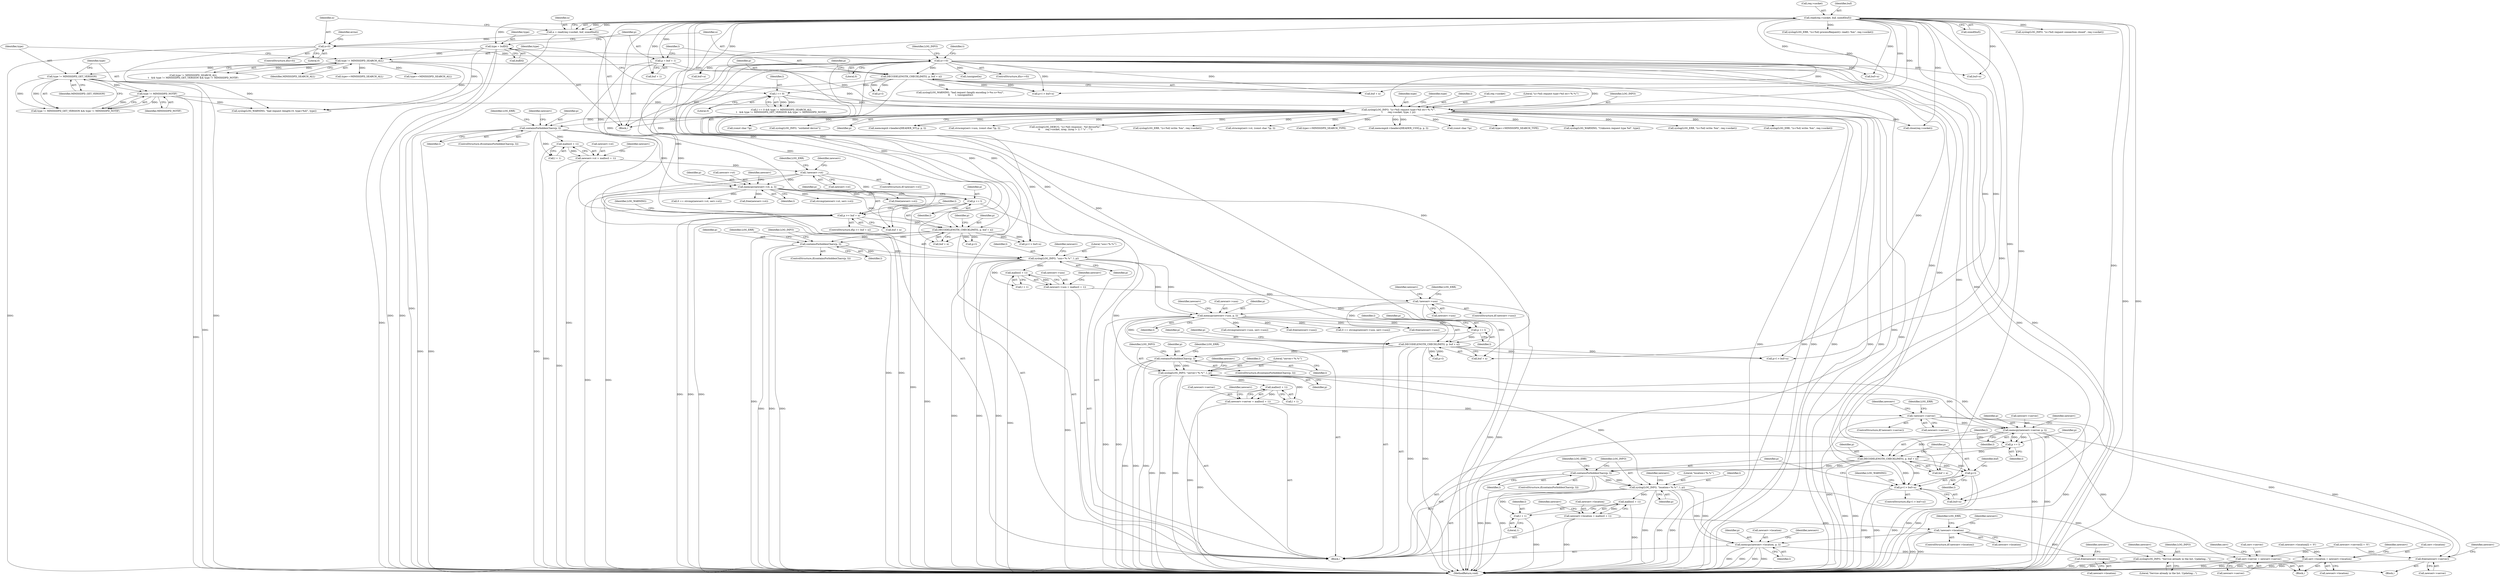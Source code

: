 digraph "0_miniupnp_b238cade9a173c6f751a34acf8ccff838a62aa47@API" {
"1000879" [label="(Call,memcpy(newserv->server, p, l))"];
"1000870" [label="(Call,!newserv->server)"];
"1000861" [label="(Call,newserv->server = malloc(l + 1))"];
"1000865" [label="(Call,malloc(l + 1))"];
"1000856" [label="(Call,syslog(LOG_INFO, \"server='%.*s'\", l, p))"];
"1000789" [label="(Call,syslog(LOG_INFO, \"usn='%.*s'\", l, p))"];
"1000244" [label="(Call,syslog(LOG_INFO, \"(s=%d) request type=%d str='%.*s'\",\n\t       req->socket, type, l, p))"];
"1000141" [label="(Call,read(req->socket, buf, sizeof(buf)))"];
"1000189" [label="(Call,type = buf[0])"];
"1000228" [label="(Call,type != MINISSDPD_SEARCH_ALL)"];
"1000235" [label="(Call,type != MINISSDPD_NOTIF)"];
"1000232" [label="(Call,type != MINISSDPD_GET_VERSION)"];
"1000224" [label="(Call,l == 0)"];
"1000199" [label="(Call,DECODELENGTH_CHECKLIMIT(l, p, buf + n))"];
"1000194" [label="(Call,p = buf + 1)"];
"1000174" [label="(Call,n==0)"];
"1000149" [label="(Call,n<0)"];
"1000139" [label="(Call,n = read(req->socket, buf, sizeof(buf)))"];
"1000781" [label="(Call,containsForbiddenChars(p, l))"];
"1000761" [label="(Call,DECODELENGTH_CHECKLIMIT(l, p, buf + n))"];
"1000734" [label="(Call,memcpy(newserv->st, p, l))"];
"1000725" [label="(Call,!newserv->st)"];
"1000716" [label="(Call,newserv->st = malloc(l + 1))"];
"1000720" [label="(Call,malloc(l + 1))"];
"1000708" [label="(Call,containsForbiddenChars(p, l))"];
"1000751" [label="(Call,p >= buf + n)"];
"1000747" [label="(Call,p += l)"];
"1000848" [label="(Call,containsForbiddenChars(p, l))"];
"1000828" [label="(Call,DECODELENGTH_CHECKLIMIT(l, p, buf + n))"];
"1000812" [label="(Call,memcpy(newserv->usn, p, l))"];
"1000803" [label="(Call,!newserv->usn)"];
"1000794" [label="(Call,newserv->usn = malloc(l + 1))"];
"1000798" [label="(Call,malloc(l + 1))"];
"1000825" [label="(Call,p += l)"];
"1000892" [label="(Call,p += l)"];
"1000895" [label="(Call,DECODELENGTH_CHECKLIMIT(l, p, buf + n))"];
"1000902" [label="(Call,p+l > buf+n)"];
"1000903" [label="(Call,p+l)"];
"1000915" [label="(Call,containsForbiddenChars(p, l))"];
"1000923" [label="(Call,syslog(LOG_INFO, \"location='%.*s'\", l, p))"];
"1000932" [label="(Call,malloc(l + 1))"];
"1000928" [label="(Call,newserv->location = malloc(l + 1))"];
"1000937" [label="(Call,!newserv->location)"];
"1000946" [label="(Call,memcpy(newserv->location, p, l))"];
"1001021" [label="(Call,serv->location = newserv->location)"];
"1001116" [label="(Call,free(newserv->location))"];
"1000933" [label="(Call,l + 1)"];
"1000995" [label="(Call,syslog(LOG_INFO, \"Service already in the list. Updating...\"))"];
"1001010" [label="(Call,serv->server = newserv->server)"];
"1001112" [label="(Call,free(newserv->server))"];
"1000869" [label="(ControlStructure,if(!newserv->server))"];
"1000790" [label="(Identifier,LOG_INFO)"];
"1000780" [label="(ControlStructure,if(containsForbiddenChars(p, l)))"];
"1000150" [label="(Identifier,n)"];
"1000116" [label="(Block,)"];
"1000245" [label="(Identifier,LOG_INFO)"];
"1000191" [label="(Call,buf[0])"];
"1001112" [label="(Call,free(newserv->server))"];
"1000156" [label="(Identifier,errno)"];
"1000707" [label="(ControlStructure,if(containsForbiddenChars(p, l)))"];
"1000816" [label="(Identifier,p)"];
"1000946" [label="(Call,memcpy(newserv->location, p, l))"];
"1000915" [label="(Call,containsForbiddenChars(p, l))"];
"1000250" [label="(Identifier,type)"];
"1000923" [label="(Call,syslog(LOG_INFO, \"location='%.*s'\", l, p))"];
"1000950" [label="(Identifier,p)"];
"1000176" [label="(Literal,0)"];
"1000199" [label="(Call,DECODELENGTH_CHECKLIMIT(l, p, buf + n))"];
"1000232" [label="(Call,type != MINISSDPD_GET_VERSION)"];
"1000179" [label="(Identifier,LOG_INFO)"];
"1000725" [label="(Call,!newserv->st)"];
"1001108" [label="(Call,free(newserv->usn))"];
"1000772" [label="(Call,buf+n)"];
"1000830" [label="(Identifier,p)"];
"1000584" [label="(Call,strncmp(serv->usn, (const char *)p, l))"];
"1000229" [label="(Identifier,type)"];
"1000831" [label="(Call,buf + n)"];
"1000937" [label="(Call,!newserv->location)"];
"1000939" [label="(Identifier,newserv)"];
"1000717" [label="(Call,newserv->st)"];
"1000750" [label="(ControlStructure,if(p >= buf + n))"];
"1000254" [label="(Identifier,type)"];
"1000795" [label="(Call,newserv->usn)"];
"1000998" [label="(Call,free(newserv->st))"];
"1000196" [label="(Call,buf + 1)"];
"1000917" [label="(Identifier,l)"];
"1000239" [label="(Call,syslog(LOG_WARNING, \"bad request (length=0, type=%d)\", type))"];
"1000230" [label="(Identifier,MINISSDPD_SEARCH_ALL)"];
"1000994" [label="(Block,)"];
"1000930" [label="(Identifier,newserv)"];
"1000898" [label="(Call,buf + n)"];
"1000804" [label="(Call,newserv->usn)"];
"1000903" [label="(Call,p+l)"];
"1000892" [label="(Call,p += l)"];
"1000186" [label="(Identifier,t)"];
"1000853" [label="(Identifier,LOG_ERR)"];
"1000860" [label="(Identifier,p)"];
"1000876" [label="(Identifier,LOG_ERR)"];
"1000901" [label="(ControlStructure,if(p+l > buf+n))"];
"1000789" [label="(Call,syslog(LOG_INFO, \"usn='%.*s'\", l, p))"];
"1000726" [label="(Call,newserv->st)"];
"1001029" [label="(Identifier,newserv)"];
"1000716" [label="(Call,newserv->st = malloc(l + 1))"];
"1000817" [label="(Identifier,l)"];
"1000228" [label="(Call,type != MINISSDPD_SEARCH_ALL)"];
"1000794" [label="(Call,newserv->usn = malloc(l + 1))"];
"1000805" [label="(Identifier,newserv)"];
"1001116" [label="(Call,free(newserv->location))"];
"1000657" [label="(Call,syslog(LOG_DEBUG, \"(s=%d) response : %d device%s\",\n\t\t       req->socket, nrep, (nrep > 1) ? \"s\" : \"\"))"];
"1001104" [label="(Call,free(newserv->st))"];
"1000734" [label="(Call,memcpy(newserv->st, p, l))"];
"1000166" [label="(Call,syslog(LOG_ERR, \"(s=%d) processRequest(): read(): %m\", req->socket))"];
"1000847" [label="(ControlStructure,if(containsForbiddenChars(p, l)))"];
"1001092" [label="(Call,syslog(LOG_ERR, \"(s=%d) write: %m\", req->socket))"];
"1000736" [label="(Identifier,newserv)"];
"1001010" [label="(Call,serv->server = newserv->server)"];
"1000814" [label="(Identifier,newserv)"];
"1000895" [label="(Call,DECODELENGTH_CHECKLIMIT(l, p, buf + n))"];
"1000142" [label="(Call,req->socket)"];
"1000863" [label="(Identifier,newserv)"];
"1000793" [label="(Identifier,p)"];
"1000925" [label="(Literal,\"location='%.*s'\")"];
"1000978" [label="(Call,strcmp(newserv->usn, serv->usn))"];
"1000865" [label="(Call,malloc(l + 1))"];
"1000897" [label="(Identifier,p)"];
"1000782" [label="(Identifier,p)"];
"1000148" [label="(ControlStructure,if(n<0))"];
"1000881" [label="(Identifier,newserv)"];
"1000236" [label="(Identifier,type)"];
"1000904" [label="(Identifier,p)"];
"1000140" [label="(Identifier,n)"];
"1000835" [label="(Call,p+l > buf+n)"];
"1001019" [label="(Identifier,serv)"];
"1000761" [label="(Call,DECODELENGTH_CHECKLIMIT(l, p, buf + n))"];
"1000902" [label="(Call,p+l > buf+n)"];
"1001000" [label="(Identifier,newserv)"];
"1000709" [label="(Identifier,p)"];
"1000862" [label="(Call,newserv->server)"];
"1000569" [label="(Call,strncmp(serv->st, (const char *)p, l))"];
"1000174" [label="(Call,n==0)"];
"1000149" [label="(Call,n<0)"];
"1000363" [label="(Call,type==MINISSDPD_SEARCH_TYPE)"];
"1000916" [label="(Identifier,p)"];
"1001014" [label="(Call,newserv->server)"];
"1000385" [label="(Call,memcmp(d->headers[HEADER_USN].p, p, l))"];
"1000190" [label="(Identifier,type)"];
"1000731" [label="(Identifier,LOG_ERR)"];
"1000769" [label="(Call,p+l)"];
"1000141" [label="(Call,read(req->socket, buf, sizeof(buf)))"];
"1000752" [label="(Identifier,p)"];
"1000588" [label="(Call,(const char *)p)"];
"1000233" [label="(Identifier,type)"];
"1000826" [label="(Identifier,p)"];
"1000933" [label="(Call,l + 1)"];
"1000151" [label="(Literal,0)"];
"1000770" [label="(Identifier,p)"];
"1000139" [label="(Call,n = read(req->socket, buf, sizeof(buf)))"];
"1000244" [label="(Call,syslog(LOG_INFO, \"(s=%d) request type=%d str='%.*s'\",\n\t       req->socket, type, l, p))"];
"1000235" [label="(Call,type != MINISSDPD_NOTIF)"];
"1000207" [label="(Call,p+l)"];
"1000237" [label="(Identifier,MINISSDPD_NOTIF)"];
"1000743" [label="(Identifier,newserv)"];
"1000906" [label="(Call,buf+n)"];
"1000905" [label="(Identifier,l)"];
"1000231" [label="(Call,type != MINISSDPD_GET_VERSION && type != MINISSDPD_NOTIF)"];
"1000251" [label="(Identifier,l)"];
"1000948" [label="(Identifier,newserv)"];
"1001117" [label="(Call,newserv->location)"];
"1000762" [label="(Identifier,l)"];
"1000224" [label="(Call,l == 0)"];
"1000739" [label="(Identifier,l)"];
"1000872" [label="(Identifier,newserv)"];
"1000792" [label="(Identifier,l)"];
"1000812" [label="(Call,memcpy(newserv->usn, p, l))"];
"1001025" [label="(Call,newserv->location)"];
"1000934" [label="(Identifier,l)"];
"1000225" [label="(Identifier,l)"];
"1000947" [label="(Call,newserv->location)"];
"1000753" [label="(Call,buf + n)"];
"1000201" [label="(Identifier,p)"];
"1000850" [label="(Identifier,l)"];
"1000708" [label="(Call,containsForbiddenChars(p, l))"];
"1000786" [label="(Identifier,LOG_ERR)"];
"1000825" [label="(Call,p += l)"];
"1000907" [label="(Identifier,buf)"];
"1000727" [label="(Identifier,newserv)"];
"1000798" [label="(Call,malloc(l + 1))"];
"1000395" [label="(Call,type==MINISSDPD_SEARCH_ALL)"];
"1001021" [label="(Call,serv->location = newserv->location)"];
"1000189" [label="(Call,type = buf[0])"];
"1000247" [label="(Call,req->socket)"];
"1000827" [label="(Identifier,l)"];
"1000828" [label="(Call,DECODELENGTH_CHECKLIMIT(l, p, buf + n))"];
"1000861" [label="(Call,newserv->server = malloc(l + 1))"];
"1000938" [label="(Call,newserv->location)"];
"1000200" [label="(Identifier,l)"];
"1000713" [label="(Identifier,LOG_ERR)"];
"1000926" [label="(Identifier,l)"];
"1000849" [label="(Identifier,p)"];
"1000888" [label="(Identifier,newserv)"];
"1000564" [label="(Call,type==MINISSDPD_SEARCH_TYPE)"];
"1001075" [label="(Call,syslog(LOG_WARNING, \"Unknown request type %d\", type))"];
"1000206" [label="(Call,p+l > buf+n)"];
"1000783" [label="(Identifier,l)"];
"1001118" [label="(Identifier,newserv)"];
"1000738" [label="(Identifier,p)"];
"1000927" [label="(Identifier,p)"];
"1001121" [label="(Identifier,newserv)"];
"1000195" [label="(Identifier,p)"];
"1000871" [label="(Call,newserv->server)"];
"1000987" [label="(Call,strcmp(newserv->st, serv->st))"];
"1000866" [label="(Call,l + 1)"];
"1000932" [label="(Call,malloc(l + 1))"];
"1000896" [label="(Identifier,l)"];
"1000218" [label="(Call,(unsigned)n)"];
"1000758" [label="(Identifier,LOG_WARNING)"];
"1001002" [label="(Call,free(newserv->usn))"];
"1000796" [label="(Identifier,newserv)"];
"1000223" [label="(Call,l == 0 && type != MINISSDPD_SEARCH_ALL\n\t   && type != MINISSDPD_GET_VERSION && type != MINISSDPD_NOTIF)"];
"1000995" [label="(Call,syslog(LOG_INFO, \"Service already in the list. Updating...\"))"];
"1000791" [label="(Literal,\"usn='%.*s'\")"];
"1000799" [label="(Call,l + 1)"];
"1000234" [label="(Identifier,MINISSDPD_GET_VERSION)"];
"1000202" [label="(Call,buf + n)"];
"1000592" [label="(Call,type==MINISSDPD_SEARCH_ALL)"];
"1000914" [label="(ControlStructure,if(containsForbiddenChars(p, l)))"];
"1000920" [label="(Identifier,LOG_ERR)"];
"1000883" [label="(Identifier,p)"];
"1000246" [label="(Literal,\"(s=%d) request type=%d str='%.*s'\")"];
"1000936" [label="(ControlStructure,if(!newserv->location))"];
"1001022" [label="(Call,serv->location)"];
"1000839" [label="(Call,buf+n)"];
"1000768" [label="(Call,p+l > buf+n)"];
"1000809" [label="(Identifier,LOG_ERR)"];
"1000146" [label="(Call,sizeof(buf))"];
"1000781" [label="(Call,containsForbiddenChars(p, l))"];
"1000976" [label="(Call,0 == strcmp(newserv->usn, serv->usn))"];
"1000911" [label="(Identifier,LOG_WARNING)"];
"1001125" [label="(Call,close(req->socket))"];
"1000749" [label="(Identifier,l)"];
"1000821" [label="(Identifier,newserv)"];
"1001103" [label="(Block,)"];
"1000175" [label="(Identifier,n)"];
"1000894" [label="(Identifier,l)"];
"1000720" [label="(Call,malloc(l + 1))"];
"1000870" [label="(Call,!newserv->server)"];
"1000813" [label="(Call,newserv->usn)"];
"1001061" [label="(Call,syslog(LOG_ERR, \"(s=%d) write: %m\", req->socket))"];
"1000194" [label="(Call,p = buf + 1)"];
"1000803" [label="(Call,!newserv->usn)"];
"1000880" [label="(Call,newserv->server)"];
"1000924" [label="(Identifier,LOG_INFO)"];
"1000848" [label="(Call,containsForbiddenChars(p, l))"];
"1000751" [label="(Call,p >= buf + n)"];
"1000214" [label="(Call,syslog(LOG_WARNING, \"bad request (length encoding l=%u n=%u)\",\n \t\t       l, (unsigned)n))"];
"1000747" [label="(Call,p += l)"];
"1000724" [label="(ControlStructure,if(!newserv->st))"];
"1000836" [label="(Call,p+l)"];
"1000935" [label="(Literal,1)"];
"1000884" [label="(Identifier,l)"];
"1000955" [label="(Identifier,newserv)"];
"1000859" [label="(Identifier,l)"];
"1000893" [label="(Identifier,p)"];
"1000802" [label="(ControlStructure,if(!newserv->usn))"];
"1000879" [label="(Call,memcpy(newserv->server, p, l))"];
"1000857" [label="(Identifier,LOG_INFO)"];
"1000210" [label="(Call,buf+n)"];
"1000763" [label="(Identifier,p)"];
"1000928" [label="(Call,newserv->location = malloc(l + 1))"];
"1000858" [label="(Literal,\"server='%.*s'\")"];
"1000943" [label="(Identifier,LOG_ERR)"];
"1000289" [label="(Call,syslog(LOG_ERR, \"(s=%d) write: %m\", req->socket))"];
"1000748" [label="(Identifier,p)"];
"1000951" [label="(Identifier,l)"];
"1000178" [label="(Call,syslog(LOG_INFO, \"(s=%d) request connection closed\", req->socket))"];
"1000885" [label="(Call,newserv->server[l] = '\0')"];
"1000721" [label="(Call,l + 1)"];
"1000929" [label="(Call,newserv->location)"];
"1001011" [label="(Call,serv->server)"];
"1000173" [label="(ControlStructure,if(n==0))"];
"1001136" [label="(MethodReturn,void)"];
"1000208" [label="(Identifier,p)"];
"1000735" [label="(Call,newserv->st)"];
"1000829" [label="(Identifier,l)"];
"1000952" [label="(Call,newserv->location[l] = '\0')"];
"1001113" [label="(Call,newserv->server)"];
"1000227" [label="(Call,type != MINISSDPD_SEARCH_ALL\n\t   && type != MINISSDPD_GET_VERSION && type != MINISSDPD_NOTIF)"];
"1000573" [label="(Call,(const char *)p)"];
"1000985" [label="(Call,0 == strcmp(newserv->st, serv->st))"];
"1000145" [label="(Identifier,buf)"];
"1000319" [label="(Call,syslog(LOG_INFO, \"outdated device\"))"];
"1000252" [label="(Identifier,p)"];
"1000710" [label="(Identifier,l)"];
"1000718" [label="(Identifier,newserv)"];
"1000997" [label="(Literal,\"Service already in the list. Updating...\")"];
"1000996" [label="(Identifier,LOG_INFO)"];
"1000837" [label="(Identifier,p)"];
"1000226" [label="(Literal,0)"];
"1000764" [label="(Call,buf + n)"];
"1000368" [label="(Call,memcmp(d->headers[HEADER_NT].p, p, l))"];
"1000856" [label="(Call,syslog(LOG_INFO, \"server='%.*s'\", l, p))"];
"1000255" [label="(Block,)"];
"1000879" -> "1000255"  [label="AST: "];
"1000879" -> "1000884"  [label="CFG: "];
"1000880" -> "1000879"  [label="AST: "];
"1000883" -> "1000879"  [label="AST: "];
"1000884" -> "1000879"  [label="AST: "];
"1000888" -> "1000879"  [label="CFG: "];
"1000879" -> "1001136"  [label="DDG: "];
"1000879" -> "1001136"  [label="DDG: "];
"1000870" -> "1000879"  [label="DDG: "];
"1000856" -> "1000879"  [label="DDG: "];
"1000856" -> "1000879"  [label="DDG: "];
"1000879" -> "1000892"  [label="DDG: "];
"1000879" -> "1000892"  [label="DDG: "];
"1000879" -> "1000895"  [label="DDG: "];
"1000879" -> "1001010"  [label="DDG: "];
"1000879" -> "1001112"  [label="DDG: "];
"1000870" -> "1000869"  [label="AST: "];
"1000870" -> "1000871"  [label="CFG: "];
"1000871" -> "1000870"  [label="AST: "];
"1000876" -> "1000870"  [label="CFG: "];
"1000881" -> "1000870"  [label="CFG: "];
"1000870" -> "1001136"  [label="DDG: "];
"1000870" -> "1001136"  [label="DDG: "];
"1000861" -> "1000870"  [label="DDG: "];
"1000870" -> "1001112"  [label="DDG: "];
"1000861" -> "1000255"  [label="AST: "];
"1000861" -> "1000865"  [label="CFG: "];
"1000862" -> "1000861"  [label="AST: "];
"1000865" -> "1000861"  [label="AST: "];
"1000872" -> "1000861"  [label="CFG: "];
"1000861" -> "1001136"  [label="DDG: "];
"1000865" -> "1000861"  [label="DDG: "];
"1000865" -> "1000866"  [label="CFG: "];
"1000866" -> "1000865"  [label="AST: "];
"1000865" -> "1001136"  [label="DDG: "];
"1000856" -> "1000865"  [label="DDG: "];
"1000856" -> "1000255"  [label="AST: "];
"1000856" -> "1000860"  [label="CFG: "];
"1000857" -> "1000856"  [label="AST: "];
"1000858" -> "1000856"  [label="AST: "];
"1000859" -> "1000856"  [label="AST: "];
"1000860" -> "1000856"  [label="AST: "];
"1000863" -> "1000856"  [label="CFG: "];
"1000856" -> "1001136"  [label="DDG: "];
"1000856" -> "1001136"  [label="DDG: "];
"1000856" -> "1001136"  [label="DDG: "];
"1000789" -> "1000856"  [label="DDG: "];
"1000848" -> "1000856"  [label="DDG: "];
"1000848" -> "1000856"  [label="DDG: "];
"1000856" -> "1000866"  [label="DDG: "];
"1000856" -> "1000923"  [label="DDG: "];
"1000789" -> "1000255"  [label="AST: "];
"1000789" -> "1000793"  [label="CFG: "];
"1000790" -> "1000789"  [label="AST: "];
"1000791" -> "1000789"  [label="AST: "];
"1000792" -> "1000789"  [label="AST: "];
"1000793" -> "1000789"  [label="AST: "];
"1000796" -> "1000789"  [label="CFG: "];
"1000789" -> "1001136"  [label="DDG: "];
"1000789" -> "1001136"  [label="DDG: "];
"1000789" -> "1001136"  [label="DDG: "];
"1000244" -> "1000789"  [label="DDG: "];
"1000781" -> "1000789"  [label="DDG: "];
"1000781" -> "1000789"  [label="DDG: "];
"1000789" -> "1000798"  [label="DDG: "];
"1000789" -> "1000799"  [label="DDG: "];
"1000789" -> "1000812"  [label="DDG: "];
"1000789" -> "1000812"  [label="DDG: "];
"1000244" -> "1000116"  [label="AST: "];
"1000244" -> "1000252"  [label="CFG: "];
"1000245" -> "1000244"  [label="AST: "];
"1000246" -> "1000244"  [label="AST: "];
"1000247" -> "1000244"  [label="AST: "];
"1000250" -> "1000244"  [label="AST: "];
"1000251" -> "1000244"  [label="AST: "];
"1000252" -> "1000244"  [label="AST: "];
"1000254" -> "1000244"  [label="CFG: "];
"1000244" -> "1001136"  [label="DDG: "];
"1000244" -> "1001136"  [label="DDG: "];
"1000244" -> "1001136"  [label="DDG: "];
"1000244" -> "1001136"  [label="DDG: "];
"1000244" -> "1001136"  [label="DDG: "];
"1000244" -> "1001136"  [label="DDG: "];
"1000141" -> "1000244"  [label="DDG: "];
"1000189" -> "1000244"  [label="DDG: "];
"1000228" -> "1000244"  [label="DDG: "];
"1000235" -> "1000244"  [label="DDG: "];
"1000232" -> "1000244"  [label="DDG: "];
"1000224" -> "1000244"  [label="DDG: "];
"1000199" -> "1000244"  [label="DDG: "];
"1000244" -> "1000289"  [label="DDG: "];
"1000244" -> "1000319"  [label="DDG: "];
"1000244" -> "1000363"  [label="DDG: "];
"1000244" -> "1000368"  [label="DDG: "];
"1000244" -> "1000368"  [label="DDG: "];
"1000244" -> "1000385"  [label="DDG: "];
"1000244" -> "1000385"  [label="DDG: "];
"1000244" -> "1000564"  [label="DDG: "];
"1000244" -> "1000573"  [label="DDG: "];
"1000244" -> "1000569"  [label="DDG: "];
"1000244" -> "1000588"  [label="DDG: "];
"1000244" -> "1000584"  [label="DDG: "];
"1000244" -> "1000657"  [label="DDG: "];
"1000244" -> "1000708"  [label="DDG: "];
"1000244" -> "1000708"  [label="DDG: "];
"1000244" -> "1001061"  [label="DDG: "];
"1000244" -> "1001075"  [label="DDG: "];
"1000244" -> "1001092"  [label="DDG: "];
"1000244" -> "1001125"  [label="DDG: "];
"1000141" -> "1000139"  [label="AST: "];
"1000141" -> "1000146"  [label="CFG: "];
"1000142" -> "1000141"  [label="AST: "];
"1000145" -> "1000141"  [label="AST: "];
"1000146" -> "1000141"  [label="AST: "];
"1000139" -> "1000141"  [label="CFG: "];
"1000141" -> "1001136"  [label="DDG: "];
"1000141" -> "1001136"  [label="DDG: "];
"1000141" -> "1000139"  [label="DDG: "];
"1000141" -> "1000139"  [label="DDG: "];
"1000141" -> "1000166"  [label="DDG: "];
"1000141" -> "1000178"  [label="DDG: "];
"1000141" -> "1000189"  [label="DDG: "];
"1000141" -> "1000194"  [label="DDG: "];
"1000141" -> "1000196"  [label="DDG: "];
"1000141" -> "1000199"  [label="DDG: "];
"1000141" -> "1000202"  [label="DDG: "];
"1000141" -> "1000206"  [label="DDG: "];
"1000141" -> "1000210"  [label="DDG: "];
"1000141" -> "1000751"  [label="DDG: "];
"1000141" -> "1000753"  [label="DDG: "];
"1000141" -> "1000761"  [label="DDG: "];
"1000141" -> "1000764"  [label="DDG: "];
"1000141" -> "1000768"  [label="DDG: "];
"1000141" -> "1000772"  [label="DDG: "];
"1000141" -> "1000828"  [label="DDG: "];
"1000141" -> "1000831"  [label="DDG: "];
"1000141" -> "1000835"  [label="DDG: "];
"1000141" -> "1000839"  [label="DDG: "];
"1000141" -> "1000895"  [label="DDG: "];
"1000141" -> "1000898"  [label="DDG: "];
"1000141" -> "1000902"  [label="DDG: "];
"1000141" -> "1000906"  [label="DDG: "];
"1000141" -> "1001125"  [label="DDG: "];
"1000189" -> "1000116"  [label="AST: "];
"1000189" -> "1000191"  [label="CFG: "];
"1000190" -> "1000189"  [label="AST: "];
"1000191" -> "1000189"  [label="AST: "];
"1000195" -> "1000189"  [label="CFG: "];
"1000189" -> "1001136"  [label="DDG: "];
"1000189" -> "1001136"  [label="DDG: "];
"1000189" -> "1000228"  [label="DDG: "];
"1000189" -> "1000239"  [label="DDG: "];
"1000228" -> "1000227"  [label="AST: "];
"1000228" -> "1000230"  [label="CFG: "];
"1000229" -> "1000228"  [label="AST: "];
"1000230" -> "1000228"  [label="AST: "];
"1000233" -> "1000228"  [label="CFG: "];
"1000227" -> "1000228"  [label="CFG: "];
"1000228" -> "1001136"  [label="DDG: "];
"1000228" -> "1000227"  [label="DDG: "];
"1000228" -> "1000227"  [label="DDG: "];
"1000228" -> "1000232"  [label="DDG: "];
"1000228" -> "1000239"  [label="DDG: "];
"1000228" -> "1000395"  [label="DDG: "];
"1000228" -> "1000592"  [label="DDG: "];
"1000235" -> "1000231"  [label="AST: "];
"1000235" -> "1000237"  [label="CFG: "];
"1000236" -> "1000235"  [label="AST: "];
"1000237" -> "1000235"  [label="AST: "];
"1000231" -> "1000235"  [label="CFG: "];
"1000235" -> "1001136"  [label="DDG: "];
"1000235" -> "1000231"  [label="DDG: "];
"1000235" -> "1000231"  [label="DDG: "];
"1000232" -> "1000235"  [label="DDG: "];
"1000235" -> "1000239"  [label="DDG: "];
"1000232" -> "1000231"  [label="AST: "];
"1000232" -> "1000234"  [label="CFG: "];
"1000233" -> "1000232"  [label="AST: "];
"1000234" -> "1000232"  [label="AST: "];
"1000236" -> "1000232"  [label="CFG: "];
"1000231" -> "1000232"  [label="CFG: "];
"1000232" -> "1001136"  [label="DDG: "];
"1000232" -> "1000231"  [label="DDG: "];
"1000232" -> "1000231"  [label="DDG: "];
"1000232" -> "1000239"  [label="DDG: "];
"1000224" -> "1000223"  [label="AST: "];
"1000224" -> "1000226"  [label="CFG: "];
"1000225" -> "1000224"  [label="AST: "];
"1000226" -> "1000224"  [label="AST: "];
"1000229" -> "1000224"  [label="CFG: "];
"1000223" -> "1000224"  [label="CFG: "];
"1000224" -> "1001136"  [label="DDG: "];
"1000224" -> "1000223"  [label="DDG: "];
"1000224" -> "1000223"  [label="DDG: "];
"1000199" -> "1000224"  [label="DDG: "];
"1000199" -> "1000116"  [label="AST: "];
"1000199" -> "1000202"  [label="CFG: "];
"1000200" -> "1000199"  [label="AST: "];
"1000201" -> "1000199"  [label="AST: "];
"1000202" -> "1000199"  [label="AST: "];
"1000208" -> "1000199"  [label="CFG: "];
"1000199" -> "1001136"  [label="DDG: "];
"1000199" -> "1001136"  [label="DDG: "];
"1000194" -> "1000199"  [label="DDG: "];
"1000174" -> "1000199"  [label="DDG: "];
"1000199" -> "1000206"  [label="DDG: "];
"1000199" -> "1000206"  [label="DDG: "];
"1000199" -> "1000207"  [label="DDG: "];
"1000199" -> "1000207"  [label="DDG: "];
"1000199" -> "1000214"  [label="DDG: "];
"1000194" -> "1000116"  [label="AST: "];
"1000194" -> "1000196"  [label="CFG: "];
"1000195" -> "1000194"  [label="AST: "];
"1000196" -> "1000194"  [label="AST: "];
"1000200" -> "1000194"  [label="CFG: "];
"1000194" -> "1001136"  [label="DDG: "];
"1000174" -> "1000173"  [label="AST: "];
"1000174" -> "1000176"  [label="CFG: "];
"1000175" -> "1000174"  [label="AST: "];
"1000176" -> "1000174"  [label="AST: "];
"1000179" -> "1000174"  [label="CFG: "];
"1000186" -> "1000174"  [label="CFG: "];
"1000174" -> "1001136"  [label="DDG: "];
"1000174" -> "1001136"  [label="DDG: "];
"1000149" -> "1000174"  [label="DDG: "];
"1000174" -> "1000202"  [label="DDG: "];
"1000174" -> "1000206"  [label="DDG: "];
"1000174" -> "1000210"  [label="DDG: "];
"1000174" -> "1000218"  [label="DDG: "];
"1000174" -> "1000751"  [label="DDG: "];
"1000174" -> "1000753"  [label="DDG: "];
"1000174" -> "1000761"  [label="DDG: "];
"1000174" -> "1000764"  [label="DDG: "];
"1000174" -> "1000768"  [label="DDG: "];
"1000174" -> "1000772"  [label="DDG: "];
"1000174" -> "1000828"  [label="DDG: "];
"1000174" -> "1000831"  [label="DDG: "];
"1000174" -> "1000835"  [label="DDG: "];
"1000174" -> "1000839"  [label="DDG: "];
"1000174" -> "1000895"  [label="DDG: "];
"1000174" -> "1000898"  [label="DDG: "];
"1000174" -> "1000902"  [label="DDG: "];
"1000174" -> "1000906"  [label="DDG: "];
"1000149" -> "1000148"  [label="AST: "];
"1000149" -> "1000151"  [label="CFG: "];
"1000150" -> "1000149"  [label="AST: "];
"1000151" -> "1000149"  [label="AST: "];
"1000156" -> "1000149"  [label="CFG: "];
"1000175" -> "1000149"  [label="CFG: "];
"1000149" -> "1001136"  [label="DDG: "];
"1000149" -> "1001136"  [label="DDG: "];
"1000139" -> "1000149"  [label="DDG: "];
"1000139" -> "1000116"  [label="AST: "];
"1000140" -> "1000139"  [label="AST: "];
"1000150" -> "1000139"  [label="CFG: "];
"1000139" -> "1001136"  [label="DDG: "];
"1000781" -> "1000780"  [label="AST: "];
"1000781" -> "1000783"  [label="CFG: "];
"1000782" -> "1000781"  [label="AST: "];
"1000783" -> "1000781"  [label="AST: "];
"1000786" -> "1000781"  [label="CFG: "];
"1000790" -> "1000781"  [label="CFG: "];
"1000781" -> "1001136"  [label="DDG: "];
"1000781" -> "1001136"  [label="DDG: "];
"1000781" -> "1001136"  [label="DDG: "];
"1000761" -> "1000781"  [label="DDG: "];
"1000761" -> "1000781"  [label="DDG: "];
"1000761" -> "1000255"  [label="AST: "];
"1000761" -> "1000764"  [label="CFG: "];
"1000762" -> "1000761"  [label="AST: "];
"1000763" -> "1000761"  [label="AST: "];
"1000764" -> "1000761"  [label="AST: "];
"1000770" -> "1000761"  [label="CFG: "];
"1000761" -> "1001136"  [label="DDG: "];
"1000761" -> "1001136"  [label="DDG: "];
"1000734" -> "1000761"  [label="DDG: "];
"1000751" -> "1000761"  [label="DDG: "];
"1000761" -> "1000768"  [label="DDG: "];
"1000761" -> "1000768"  [label="DDG: "];
"1000761" -> "1000769"  [label="DDG: "];
"1000761" -> "1000769"  [label="DDG: "];
"1000734" -> "1000255"  [label="AST: "];
"1000734" -> "1000739"  [label="CFG: "];
"1000735" -> "1000734"  [label="AST: "];
"1000738" -> "1000734"  [label="AST: "];
"1000739" -> "1000734"  [label="AST: "];
"1000743" -> "1000734"  [label="CFG: "];
"1000734" -> "1001136"  [label="DDG: "];
"1000734" -> "1001136"  [label="DDG: "];
"1000725" -> "1000734"  [label="DDG: "];
"1000708" -> "1000734"  [label="DDG: "];
"1000708" -> "1000734"  [label="DDG: "];
"1000734" -> "1000747"  [label="DDG: "];
"1000734" -> "1000747"  [label="DDG: "];
"1000734" -> "1000985"  [label="DDG: "];
"1000734" -> "1000987"  [label="DDG: "];
"1000734" -> "1000998"  [label="DDG: "];
"1000734" -> "1001104"  [label="DDG: "];
"1000725" -> "1000724"  [label="AST: "];
"1000725" -> "1000726"  [label="CFG: "];
"1000726" -> "1000725"  [label="AST: "];
"1000731" -> "1000725"  [label="CFG: "];
"1000736" -> "1000725"  [label="CFG: "];
"1000725" -> "1001136"  [label="DDG: "];
"1000725" -> "1001136"  [label="DDG: "];
"1000716" -> "1000725"  [label="DDG: "];
"1000725" -> "1001104"  [label="DDG: "];
"1000716" -> "1000255"  [label="AST: "];
"1000716" -> "1000720"  [label="CFG: "];
"1000717" -> "1000716"  [label="AST: "];
"1000720" -> "1000716"  [label="AST: "];
"1000727" -> "1000716"  [label="CFG: "];
"1000716" -> "1001136"  [label="DDG: "];
"1000720" -> "1000716"  [label="DDG: "];
"1000720" -> "1000721"  [label="CFG: "];
"1000721" -> "1000720"  [label="AST: "];
"1000720" -> "1001136"  [label="DDG: "];
"1000708" -> "1000720"  [label="DDG: "];
"1000708" -> "1000707"  [label="AST: "];
"1000708" -> "1000710"  [label="CFG: "];
"1000709" -> "1000708"  [label="AST: "];
"1000710" -> "1000708"  [label="AST: "];
"1000713" -> "1000708"  [label="CFG: "];
"1000718" -> "1000708"  [label="CFG: "];
"1000708" -> "1001136"  [label="DDG: "];
"1000708" -> "1001136"  [label="DDG: "];
"1000708" -> "1001136"  [label="DDG: "];
"1000708" -> "1000721"  [label="DDG: "];
"1000751" -> "1000750"  [label="AST: "];
"1000751" -> "1000753"  [label="CFG: "];
"1000752" -> "1000751"  [label="AST: "];
"1000753" -> "1000751"  [label="AST: "];
"1000758" -> "1000751"  [label="CFG: "];
"1000762" -> "1000751"  [label="CFG: "];
"1000751" -> "1001136"  [label="DDG: "];
"1000751" -> "1001136"  [label="DDG: "];
"1000751" -> "1001136"  [label="DDG: "];
"1000747" -> "1000751"  [label="DDG: "];
"1000747" -> "1000255"  [label="AST: "];
"1000747" -> "1000749"  [label="CFG: "];
"1000748" -> "1000747"  [label="AST: "];
"1000749" -> "1000747"  [label="AST: "];
"1000752" -> "1000747"  [label="CFG: "];
"1000747" -> "1001136"  [label="DDG: "];
"1000848" -> "1000847"  [label="AST: "];
"1000848" -> "1000850"  [label="CFG: "];
"1000849" -> "1000848"  [label="AST: "];
"1000850" -> "1000848"  [label="AST: "];
"1000853" -> "1000848"  [label="CFG: "];
"1000857" -> "1000848"  [label="CFG: "];
"1000848" -> "1001136"  [label="DDG: "];
"1000848" -> "1001136"  [label="DDG: "];
"1000848" -> "1001136"  [label="DDG: "];
"1000828" -> "1000848"  [label="DDG: "];
"1000828" -> "1000848"  [label="DDG: "];
"1000828" -> "1000255"  [label="AST: "];
"1000828" -> "1000831"  [label="CFG: "];
"1000829" -> "1000828"  [label="AST: "];
"1000830" -> "1000828"  [label="AST: "];
"1000831" -> "1000828"  [label="AST: "];
"1000837" -> "1000828"  [label="CFG: "];
"1000828" -> "1001136"  [label="DDG: "];
"1000828" -> "1001136"  [label="DDG: "];
"1000812" -> "1000828"  [label="DDG: "];
"1000825" -> "1000828"  [label="DDG: "];
"1000828" -> "1000835"  [label="DDG: "];
"1000828" -> "1000835"  [label="DDG: "];
"1000828" -> "1000836"  [label="DDG: "];
"1000828" -> "1000836"  [label="DDG: "];
"1000812" -> "1000255"  [label="AST: "];
"1000812" -> "1000817"  [label="CFG: "];
"1000813" -> "1000812"  [label="AST: "];
"1000816" -> "1000812"  [label="AST: "];
"1000817" -> "1000812"  [label="AST: "];
"1000821" -> "1000812"  [label="CFG: "];
"1000812" -> "1001136"  [label="DDG: "];
"1000812" -> "1001136"  [label="DDG: "];
"1000803" -> "1000812"  [label="DDG: "];
"1000812" -> "1000825"  [label="DDG: "];
"1000812" -> "1000825"  [label="DDG: "];
"1000812" -> "1000976"  [label="DDG: "];
"1000812" -> "1000978"  [label="DDG: "];
"1000812" -> "1001002"  [label="DDG: "];
"1000812" -> "1001108"  [label="DDG: "];
"1000803" -> "1000802"  [label="AST: "];
"1000803" -> "1000804"  [label="CFG: "];
"1000804" -> "1000803"  [label="AST: "];
"1000809" -> "1000803"  [label="CFG: "];
"1000814" -> "1000803"  [label="CFG: "];
"1000803" -> "1001136"  [label="DDG: "];
"1000803" -> "1001136"  [label="DDG: "];
"1000794" -> "1000803"  [label="DDG: "];
"1000803" -> "1001108"  [label="DDG: "];
"1000794" -> "1000255"  [label="AST: "];
"1000794" -> "1000798"  [label="CFG: "];
"1000795" -> "1000794"  [label="AST: "];
"1000798" -> "1000794"  [label="AST: "];
"1000805" -> "1000794"  [label="CFG: "];
"1000794" -> "1001136"  [label="DDG: "];
"1000798" -> "1000794"  [label="DDG: "];
"1000798" -> "1000799"  [label="CFG: "];
"1000799" -> "1000798"  [label="AST: "];
"1000798" -> "1001136"  [label="DDG: "];
"1000825" -> "1000255"  [label="AST: "];
"1000825" -> "1000827"  [label="CFG: "];
"1000826" -> "1000825"  [label="AST: "];
"1000827" -> "1000825"  [label="AST: "];
"1000829" -> "1000825"  [label="CFG: "];
"1000892" -> "1000255"  [label="AST: "];
"1000892" -> "1000894"  [label="CFG: "];
"1000893" -> "1000892"  [label="AST: "];
"1000894" -> "1000892"  [label="AST: "];
"1000896" -> "1000892"  [label="CFG: "];
"1000892" -> "1000895"  [label="DDG: "];
"1000895" -> "1000255"  [label="AST: "];
"1000895" -> "1000898"  [label="CFG: "];
"1000896" -> "1000895"  [label="AST: "];
"1000897" -> "1000895"  [label="AST: "];
"1000898" -> "1000895"  [label="AST: "];
"1000904" -> "1000895"  [label="CFG: "];
"1000895" -> "1001136"  [label="DDG: "];
"1000895" -> "1001136"  [label="DDG: "];
"1000895" -> "1000902"  [label="DDG: "];
"1000895" -> "1000902"  [label="DDG: "];
"1000895" -> "1000903"  [label="DDG: "];
"1000895" -> "1000903"  [label="DDG: "];
"1000895" -> "1000915"  [label="DDG: "];
"1000895" -> "1000915"  [label="DDG: "];
"1000902" -> "1000901"  [label="AST: "];
"1000902" -> "1000906"  [label="CFG: "];
"1000903" -> "1000902"  [label="AST: "];
"1000906" -> "1000902"  [label="AST: "];
"1000911" -> "1000902"  [label="CFG: "];
"1000916" -> "1000902"  [label="CFG: "];
"1000902" -> "1001136"  [label="DDG: "];
"1000902" -> "1001136"  [label="DDG: "];
"1000902" -> "1001136"  [label="DDG: "];
"1000903" -> "1000905"  [label="CFG: "];
"1000904" -> "1000903"  [label="AST: "];
"1000905" -> "1000903"  [label="AST: "];
"1000907" -> "1000903"  [label="CFG: "];
"1000903" -> "1001136"  [label="DDG: "];
"1000903" -> "1001136"  [label="DDG: "];
"1000915" -> "1000914"  [label="AST: "];
"1000915" -> "1000917"  [label="CFG: "];
"1000916" -> "1000915"  [label="AST: "];
"1000917" -> "1000915"  [label="AST: "];
"1000920" -> "1000915"  [label="CFG: "];
"1000924" -> "1000915"  [label="CFG: "];
"1000915" -> "1001136"  [label="DDG: "];
"1000915" -> "1001136"  [label="DDG: "];
"1000915" -> "1001136"  [label="DDG: "];
"1000915" -> "1000923"  [label="DDG: "];
"1000915" -> "1000923"  [label="DDG: "];
"1000923" -> "1000255"  [label="AST: "];
"1000923" -> "1000927"  [label="CFG: "];
"1000924" -> "1000923"  [label="AST: "];
"1000925" -> "1000923"  [label="AST: "];
"1000926" -> "1000923"  [label="AST: "];
"1000927" -> "1000923"  [label="AST: "];
"1000930" -> "1000923"  [label="CFG: "];
"1000923" -> "1001136"  [label="DDG: "];
"1000923" -> "1001136"  [label="DDG: "];
"1000923" -> "1001136"  [label="DDG: "];
"1000923" -> "1000932"  [label="DDG: "];
"1000923" -> "1000933"  [label="DDG: "];
"1000923" -> "1000946"  [label="DDG: "];
"1000923" -> "1000946"  [label="DDG: "];
"1000923" -> "1000995"  [label="DDG: "];
"1000932" -> "1000928"  [label="AST: "];
"1000932" -> "1000933"  [label="CFG: "];
"1000933" -> "1000932"  [label="AST: "];
"1000928" -> "1000932"  [label="CFG: "];
"1000932" -> "1001136"  [label="DDG: "];
"1000932" -> "1000928"  [label="DDG: "];
"1000928" -> "1000255"  [label="AST: "];
"1000929" -> "1000928"  [label="AST: "];
"1000939" -> "1000928"  [label="CFG: "];
"1000928" -> "1001136"  [label="DDG: "];
"1000928" -> "1000937"  [label="DDG: "];
"1000937" -> "1000936"  [label="AST: "];
"1000937" -> "1000938"  [label="CFG: "];
"1000938" -> "1000937"  [label="AST: "];
"1000943" -> "1000937"  [label="CFG: "];
"1000948" -> "1000937"  [label="CFG: "];
"1000937" -> "1001136"  [label="DDG: "];
"1000937" -> "1001136"  [label="DDG: "];
"1000937" -> "1000946"  [label="DDG: "];
"1000937" -> "1001116"  [label="DDG: "];
"1000946" -> "1000255"  [label="AST: "];
"1000946" -> "1000951"  [label="CFG: "];
"1000947" -> "1000946"  [label="AST: "];
"1000950" -> "1000946"  [label="AST: "];
"1000951" -> "1000946"  [label="AST: "];
"1000955" -> "1000946"  [label="CFG: "];
"1000946" -> "1001136"  [label="DDG: "];
"1000946" -> "1001136"  [label="DDG: "];
"1000946" -> "1001136"  [label="DDG: "];
"1000946" -> "1001136"  [label="DDG: "];
"1000946" -> "1001021"  [label="DDG: "];
"1001021" -> "1000994"  [label="AST: "];
"1001021" -> "1001025"  [label="CFG: "];
"1001022" -> "1001021"  [label="AST: "];
"1001025" -> "1001021"  [label="AST: "];
"1001029" -> "1001021"  [label="CFG: "];
"1001021" -> "1001136"  [label="DDG: "];
"1001021" -> "1001136"  [label="DDG: "];
"1000952" -> "1001021"  [label="DDG: "];
"1001116" -> "1001103"  [label="AST: "];
"1001116" -> "1001117"  [label="CFG: "];
"1001117" -> "1001116"  [label="AST: "];
"1001121" -> "1001116"  [label="CFG: "];
"1001116" -> "1001136"  [label="DDG: "];
"1000933" -> "1000935"  [label="CFG: "];
"1000934" -> "1000933"  [label="AST: "];
"1000935" -> "1000933"  [label="AST: "];
"1000933" -> "1001136"  [label="DDG: "];
"1000995" -> "1000994"  [label="AST: "];
"1000995" -> "1000997"  [label="CFG: "];
"1000996" -> "1000995"  [label="AST: "];
"1000997" -> "1000995"  [label="AST: "];
"1001000" -> "1000995"  [label="CFG: "];
"1000995" -> "1001136"  [label="DDG: "];
"1000995" -> "1001136"  [label="DDG: "];
"1001010" -> "1000994"  [label="AST: "];
"1001010" -> "1001014"  [label="CFG: "];
"1001011" -> "1001010"  [label="AST: "];
"1001014" -> "1001010"  [label="AST: "];
"1001019" -> "1001010"  [label="CFG: "];
"1001010" -> "1001136"  [label="DDG: "];
"1001010" -> "1001136"  [label="DDG: "];
"1000885" -> "1001010"  [label="DDG: "];
"1001112" -> "1001103"  [label="AST: "];
"1001112" -> "1001113"  [label="CFG: "];
"1001113" -> "1001112"  [label="AST: "];
"1001118" -> "1001112"  [label="CFG: "];
"1001112" -> "1001136"  [label="DDG: "];
"1000885" -> "1001112"  [label="DDG: "];
}
